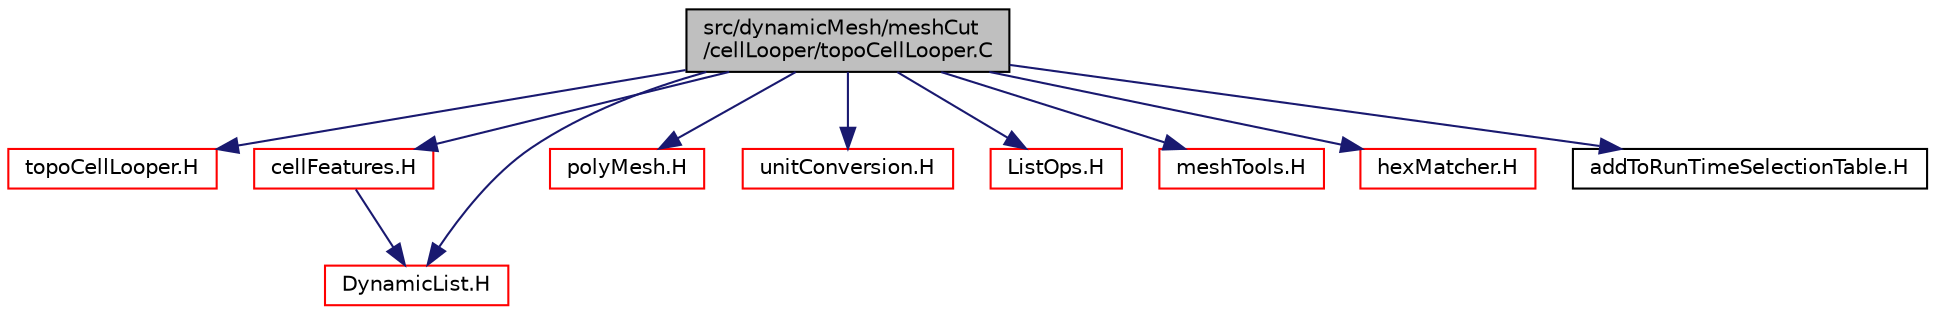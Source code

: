 digraph "src/dynamicMesh/meshCut/cellLooper/topoCellLooper.C"
{
  bgcolor="transparent";
  edge [fontname="Helvetica",fontsize="10",labelfontname="Helvetica",labelfontsize="10"];
  node [fontname="Helvetica",fontsize="10",shape=record];
  Node1 [label="src/dynamicMesh/meshCut\l/cellLooper/topoCellLooper.C",height=0.2,width=0.4,color="black", fillcolor="grey75", style="filled", fontcolor="black"];
  Node1 -> Node2 [color="midnightblue",fontsize="10",style="solid",fontname="Helvetica"];
  Node2 [label="topoCellLooper.H",height=0.2,width=0.4,color="red",URL="$a04796.html"];
  Node1 -> Node3 [color="midnightblue",fontsize="10",style="solid",fontname="Helvetica"];
  Node3 [label="cellFeatures.H",height=0.2,width=0.4,color="red",URL="$a07236.html"];
  Node3 -> Node4 [color="midnightblue",fontsize="10",style="solid",fontname="Helvetica"];
  Node4 [label="DynamicList.H",height=0.2,width=0.4,color="red",URL="$a07627.html"];
  Node1 -> Node5 [color="midnightblue",fontsize="10",style="solid",fontname="Helvetica"];
  Node5 [label="polyMesh.H",height=0.2,width=0.4,color="red",URL="$a08631.html"];
  Node1 -> Node6 [color="midnightblue",fontsize="10",style="solid",fontname="Helvetica"];
  Node6 [label="unitConversion.H",height=0.2,width=0.4,color="red",URL="$a08181.html",tooltip="Unit conversion functions. "];
  Node1 -> Node4 [color="midnightblue",fontsize="10",style="solid",fontname="Helvetica"];
  Node1 -> Node7 [color="midnightblue",fontsize="10",style="solid",fontname="Helvetica"];
  Node7 [label="ListOps.H",height=0.2,width=0.4,color="red",URL="$a07645.html",tooltip="Various functions to operate on Lists. "];
  Node1 -> Node8 [color="midnightblue",fontsize="10",style="solid",fontname="Helvetica"];
  Node8 [label="meshTools.H",height=0.2,width=0.4,color="red",URL="$a07303.html"];
  Node1 -> Node9 [color="midnightblue",fontsize="10",style="solid",fontname="Helvetica"];
  Node9 [label="hexMatcher.H",height=0.2,width=0.4,color="red",URL="$a08494.html"];
  Node1 -> Node10 [color="midnightblue",fontsize="10",style="solid",fontname="Helvetica"];
  Node10 [label="addToRunTimeSelectionTable.H",height=0.2,width=0.4,color="black",URL="$a07839.html",tooltip="Macros for easy insertion into run-time selection tables. "];
}
